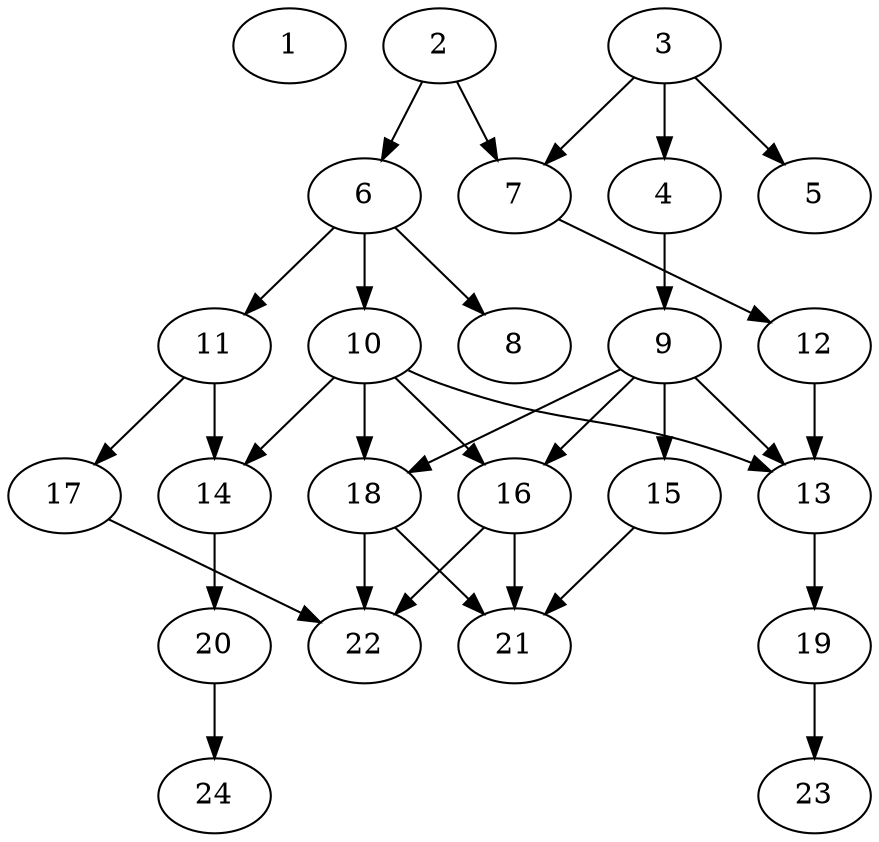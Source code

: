 // DAG (tier=2-normal, mode=data, n=24, ccr=0.415, fat=0.510, density=0.455, regular=0.487, jump=0.127, mindata=2097152, maxdata=16777216)
// DAG automatically generated by daggen at Sun Aug 24 16:33:33 2025
// /home/ermia/Project/Environments/daggen/bin/daggen --dot --ccr 0.415 --fat 0.510 --regular 0.487 --density 0.455 --jump 0.127 --mindata 2097152 --maxdata 16777216 -n 24 
digraph G {
  1 [size="31951847894874400", alpha="0.00", expect_size="15975923947437200"]
  2 [size="2070340593681075456", alpha="0.03", expect_size="1035170296840537728"]
  2 -> 6 [size ="1571471231025152"]
  2 -> 7 [size ="1571471231025152"]
  3 [size="42685851237632064", alpha="0.13", expect_size="21342925618816032"]
  3 -> 4 [size ="56184748900352"]
  3 -> 5 [size ="56184748900352"]
  3 -> 7 [size ="56184748900352"]
  4 [size="2128004376248759353344", alpha="0.08", expect_size="1064002188124379676672"]
  4 -> 9 [size ="1323543841210368"]
  5 [size="3632675512791055360", alpha="0.14", expect_size="1816337756395527680"]
  6 [size="2651211770653629743104", alpha="0.13", expect_size="1325605885326814871552"]
  6 -> 8 [size ="1532449834139648"]
  6 -> 10 [size ="1532449834139648"]
  6 -> 11 [size ="1532449834139648"]
  7 [size="187158473523326592", alpha="0.13", expect_size="93579236761663296"]
  7 -> 12 [size ="72952376721408"]
  8 [size="38651543954981176", alpha="0.03", expect_size="19325771977490588"]
  9 [size="1886651776675263", alpha="0.19", expect_size="943325888337631"]
  9 -> 13 [size ="139503255683072"]
  9 -> 15 [size ="139503255683072"]
  9 -> 16 [size ="139503255683072"]
  9 -> 18 [size ="139503255683072"]
  10 [size="15374329383598956", alpha="0.10", expect_size="7687164691799478"]
  10 -> 13 [size ="608503660019712"]
  10 -> 14 [size ="608503660019712"]
  10 -> 16 [size ="608503660019712"]
  10 -> 18 [size ="608503660019712"]
  11 [size="1561665464302377472", alpha="0.04", expect_size="780832732151188736"]
  11 -> 14 [size ="676008801861632"]
  11 -> 17 [size ="676008801861632"]
  12 [size="166924459763241582592", alpha="0.02", expect_size="83462229881620791296"]
  12 -> 13 [size ="242532516626432"]
  13 [size="462656133461492891648", alpha="0.04", expect_size="231328066730746445824"]
  13 -> 19 [size ="478551706959872"]
  14 [size="11044819902626670", alpha="0.06", expect_size="5522409951313335"]
  14 -> 20 [size ="253570876178432"]
  15 [size="48422708843152256", alpha="0.05", expect_size="24211354421576128"]
  15 -> 21 [size ="842387714736128"]
  16 [size="691832360200462592", alpha="0.10", expect_size="345916180100231296"]
  16 -> 21 [size ="396146845417472"]
  16 -> 22 [size ="396146845417472"]
  17 [size="1993887705678084096", alpha="0.02", expect_size="996943852839042048"]
  17 -> 22 [size ="1059985186357248"]
  18 [size="3399640523919690039296", alpha="0.07", expect_size="1699820261959845019648"]
  18 -> 21 [size ="1808750449000448"]
  18 -> 22 [size ="1808750449000448"]
  19 [size="227434966631678214144", alpha="0.10", expect_size="113717483315839107072"]
  19 -> 23 [size ="298076778528768"]
  20 [size="758742177955637624832", alpha="0.17", expect_size="379371088977818812416"]
  20 -> 24 [size ="665507271278592"]
  21 [size="4656097687993195692032", alpha="0.05", expect_size="2328048843996597846016"]
  22 [size="5523602832246212", alpha="0.13", expect_size="2761801416123106"]
  23 [size="2298028208955034959872", alpha="0.02", expect_size="1149014104477517479936"]
  24 [size="1115211851942022", alpha="0.13", expect_size="557605925971011"]
}